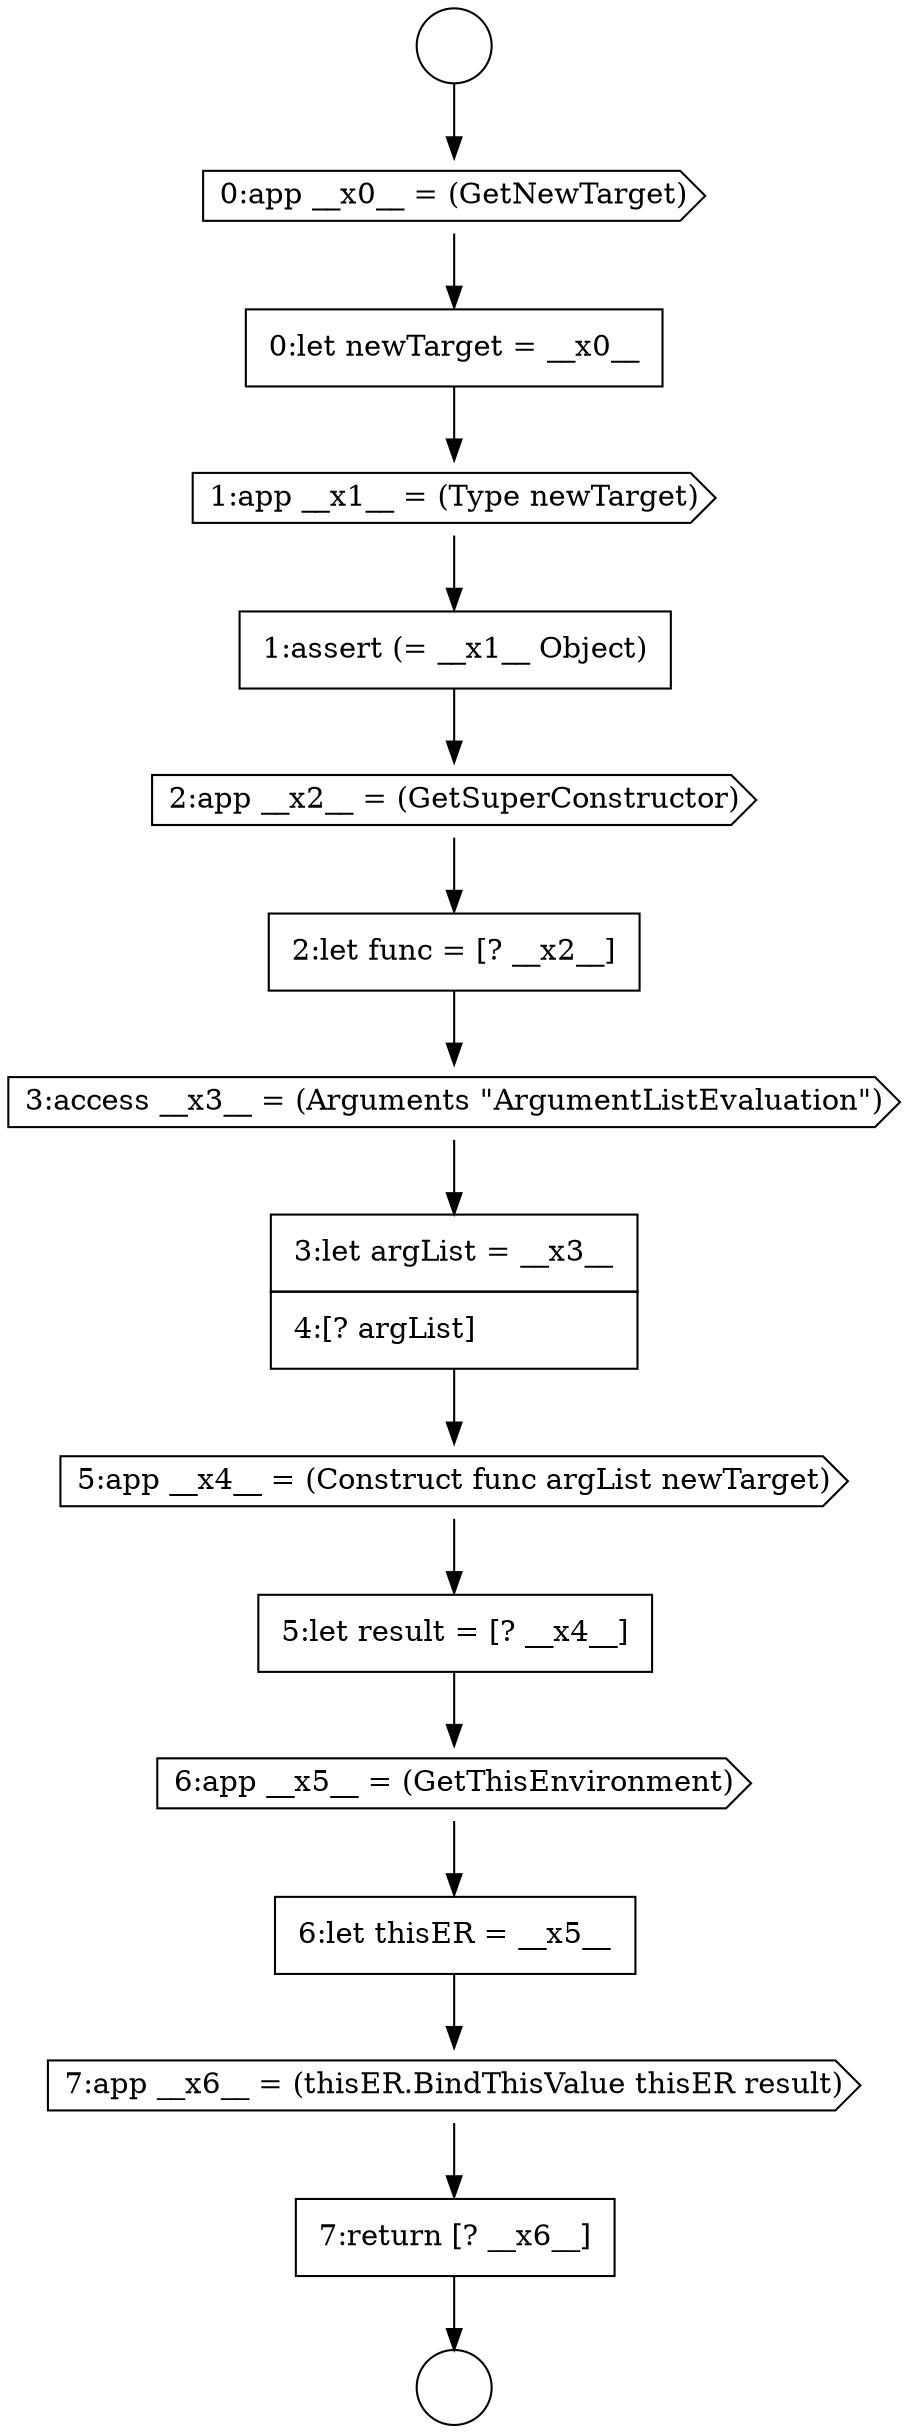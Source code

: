 digraph {
  node4075 [shape=none, margin=0, label=<<font color="black">
    <table border="0" cellborder="1" cellspacing="0" cellpadding="10">
      <tr><td align="left">0:let newTarget = __x0__</td></tr>
    </table>
  </font>> color="black" fillcolor="white" style=filled]
  node4079 [shape=none, margin=0, label=<<font color="black">
    <table border="0" cellborder="1" cellspacing="0" cellpadding="10">
      <tr><td align="left">2:let func = [? __x2__]</td></tr>
    </table>
  </font>> color="black" fillcolor="white" style=filled]
  node4072 [shape=circle label=" " color="black" fillcolor="white" style=filled]
  node4076 [shape=cds, label=<<font color="black">1:app __x1__ = (Type newTarget)</font>> color="black" fillcolor="white" style=filled]
  node4080 [shape=cds, label=<<font color="black">3:access __x3__ = (Arguments &quot;ArgumentListEvaluation&quot;)</font>> color="black" fillcolor="white" style=filled]
  node4086 [shape=cds, label=<<font color="black">7:app __x6__ = (thisER.BindThisValue thisER result)</font>> color="black" fillcolor="white" style=filled]
  node4081 [shape=none, margin=0, label=<<font color="black">
    <table border="0" cellborder="1" cellspacing="0" cellpadding="10">
      <tr><td align="left">3:let argList = __x3__</td></tr>
      <tr><td align="left">4:[? argList]</td></tr>
    </table>
  </font>> color="black" fillcolor="white" style=filled]
  node4077 [shape=none, margin=0, label=<<font color="black">
    <table border="0" cellborder="1" cellspacing="0" cellpadding="10">
      <tr><td align="left">1:assert (= __x1__ Object)</td></tr>
    </table>
  </font>> color="black" fillcolor="white" style=filled]
  node4073 [shape=circle label=" " color="black" fillcolor="white" style=filled]
  node4078 [shape=cds, label=<<font color="black">2:app __x2__ = (GetSuperConstructor)</font>> color="black" fillcolor="white" style=filled]
  node4074 [shape=cds, label=<<font color="black">0:app __x0__ = (GetNewTarget)</font>> color="black" fillcolor="white" style=filled]
  node4083 [shape=none, margin=0, label=<<font color="black">
    <table border="0" cellborder="1" cellspacing="0" cellpadding="10">
      <tr><td align="left">5:let result = [? __x4__]</td></tr>
    </table>
  </font>> color="black" fillcolor="white" style=filled]
  node4087 [shape=none, margin=0, label=<<font color="black">
    <table border="0" cellborder="1" cellspacing="0" cellpadding="10">
      <tr><td align="left">7:return [? __x6__]</td></tr>
    </table>
  </font>> color="black" fillcolor="white" style=filled]
  node4082 [shape=cds, label=<<font color="black">5:app __x4__ = (Construct func argList newTarget)</font>> color="black" fillcolor="white" style=filled]
  node4085 [shape=none, margin=0, label=<<font color="black">
    <table border="0" cellborder="1" cellspacing="0" cellpadding="10">
      <tr><td align="left">6:let thisER = __x5__</td></tr>
    </table>
  </font>> color="black" fillcolor="white" style=filled]
  node4084 [shape=cds, label=<<font color="black">6:app __x5__ = (GetThisEnvironment)</font>> color="black" fillcolor="white" style=filled]
  node4077 -> node4078 [ color="black"]
  node4080 -> node4081 [ color="black"]
  node4087 -> node4073 [ color="black"]
  node4084 -> node4085 [ color="black"]
  node4082 -> node4083 [ color="black"]
  node4083 -> node4084 [ color="black"]
  node4081 -> node4082 [ color="black"]
  node4085 -> node4086 [ color="black"]
  node4078 -> node4079 [ color="black"]
  node4075 -> node4076 [ color="black"]
  node4074 -> node4075 [ color="black"]
  node4072 -> node4074 [ color="black"]
  node4086 -> node4087 [ color="black"]
  node4079 -> node4080 [ color="black"]
  node4076 -> node4077 [ color="black"]
}
